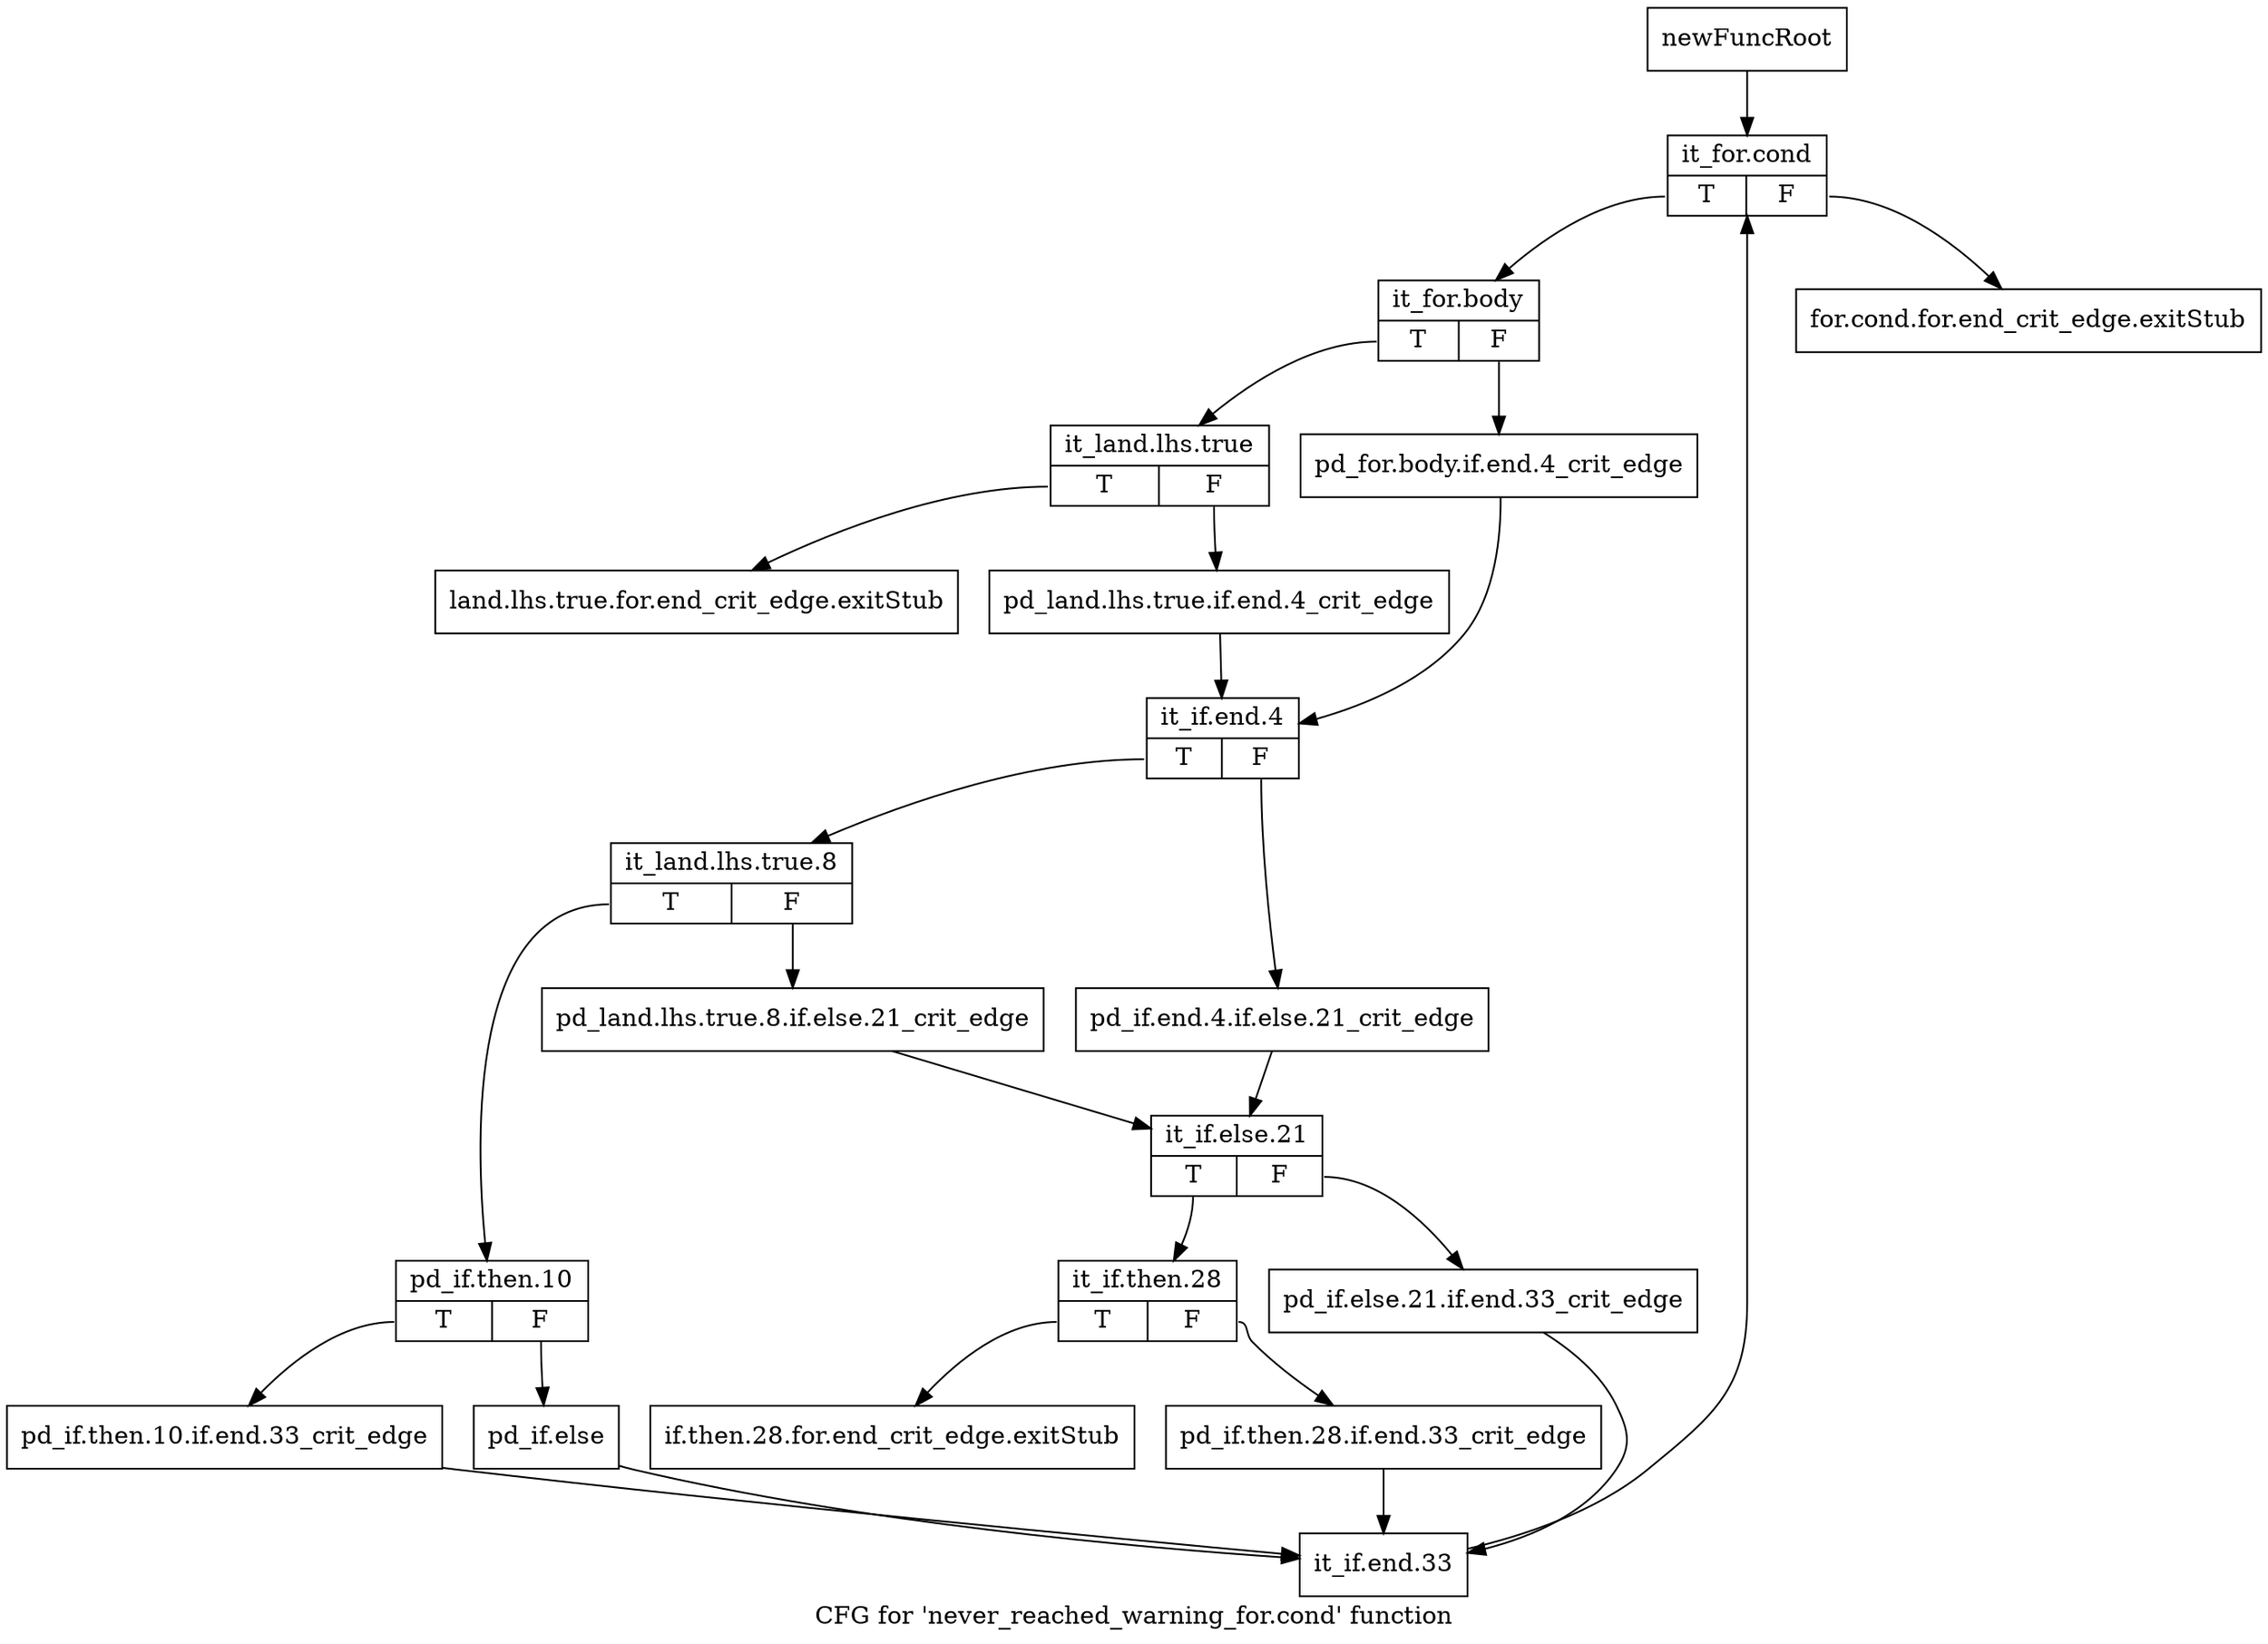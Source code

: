 digraph "CFG for 'never_reached_warning_for.cond' function" {
	label="CFG for 'never_reached_warning_for.cond' function";

	Node0xb385060 [shape=record,label="{newFuncRoot}"];
	Node0xb385060 -> Node0xb3851a0;
	Node0xb3850b0 [shape=record,label="{for.cond.for.end_crit_edge.exitStub}"];
	Node0xb385100 [shape=record,label="{land.lhs.true.for.end_crit_edge.exitStub}"];
	Node0xb385150 [shape=record,label="{if.then.28.for.end_crit_edge.exitStub}"];
	Node0xb3851a0 [shape=record,label="{it_for.cond|{<s0>T|<s1>F}}"];
	Node0xb3851a0:s0 -> Node0xb3851f0;
	Node0xb3851a0:s1 -> Node0xb3850b0;
	Node0xb3851f0 [shape=record,label="{it_for.body|{<s0>T|<s1>F}}"];
	Node0xb3851f0:s0 -> Node0xb385290;
	Node0xb3851f0:s1 -> Node0xb385240;
	Node0xb385240 [shape=record,label="{pd_for.body.if.end.4_crit_edge}"];
	Node0xb385240 -> Node0xb385330;
	Node0xb385290 [shape=record,label="{it_land.lhs.true|{<s0>T|<s1>F}}"];
	Node0xb385290:s0 -> Node0xb385100;
	Node0xb385290:s1 -> Node0xb3852e0;
	Node0xb3852e0 [shape=record,label="{pd_land.lhs.true.if.end.4_crit_edge}"];
	Node0xb3852e0 -> Node0xb385330;
	Node0xb385330 [shape=record,label="{it_if.end.4|{<s0>T|<s1>F}}"];
	Node0xb385330:s0 -> Node0xb3853d0;
	Node0xb385330:s1 -> Node0xb385380;
	Node0xb385380 [shape=record,label="{pd_if.end.4.if.else.21_crit_edge}"];
	Node0xb385380 -> Node0xb385470;
	Node0xb3853d0 [shape=record,label="{it_land.lhs.true.8|{<s0>T|<s1>F}}"];
	Node0xb3853d0:s0 -> Node0xb3855b0;
	Node0xb3853d0:s1 -> Node0xb385420;
	Node0xb385420 [shape=record,label="{pd_land.lhs.true.8.if.else.21_crit_edge}"];
	Node0xb385420 -> Node0xb385470;
	Node0xb385470 [shape=record,label="{it_if.else.21|{<s0>T|<s1>F}}"];
	Node0xb385470:s0 -> Node0xb385510;
	Node0xb385470:s1 -> Node0xb3854c0;
	Node0xb3854c0 [shape=record,label="{pd_if.else.21.if.end.33_crit_edge}"];
	Node0xb3854c0 -> Node0xb3856a0;
	Node0xb385510 [shape=record,label="{it_if.then.28|{<s0>T|<s1>F}}"];
	Node0xb385510:s0 -> Node0xb385150;
	Node0xb385510:s1 -> Node0xb385560;
	Node0xb385560 [shape=record,label="{pd_if.then.28.if.end.33_crit_edge}"];
	Node0xb385560 -> Node0xb3856a0;
	Node0xb3855b0 [shape=record,label="{pd_if.then.10|{<s0>T|<s1>F}}"];
	Node0xb3855b0:s0 -> Node0xb385650;
	Node0xb3855b0:s1 -> Node0xb385600;
	Node0xb385600 [shape=record,label="{pd_if.else}"];
	Node0xb385600 -> Node0xb3856a0;
	Node0xb385650 [shape=record,label="{pd_if.then.10.if.end.33_crit_edge}"];
	Node0xb385650 -> Node0xb3856a0;
	Node0xb3856a0 [shape=record,label="{it_if.end.33}"];
	Node0xb3856a0 -> Node0xb3851a0;
}
